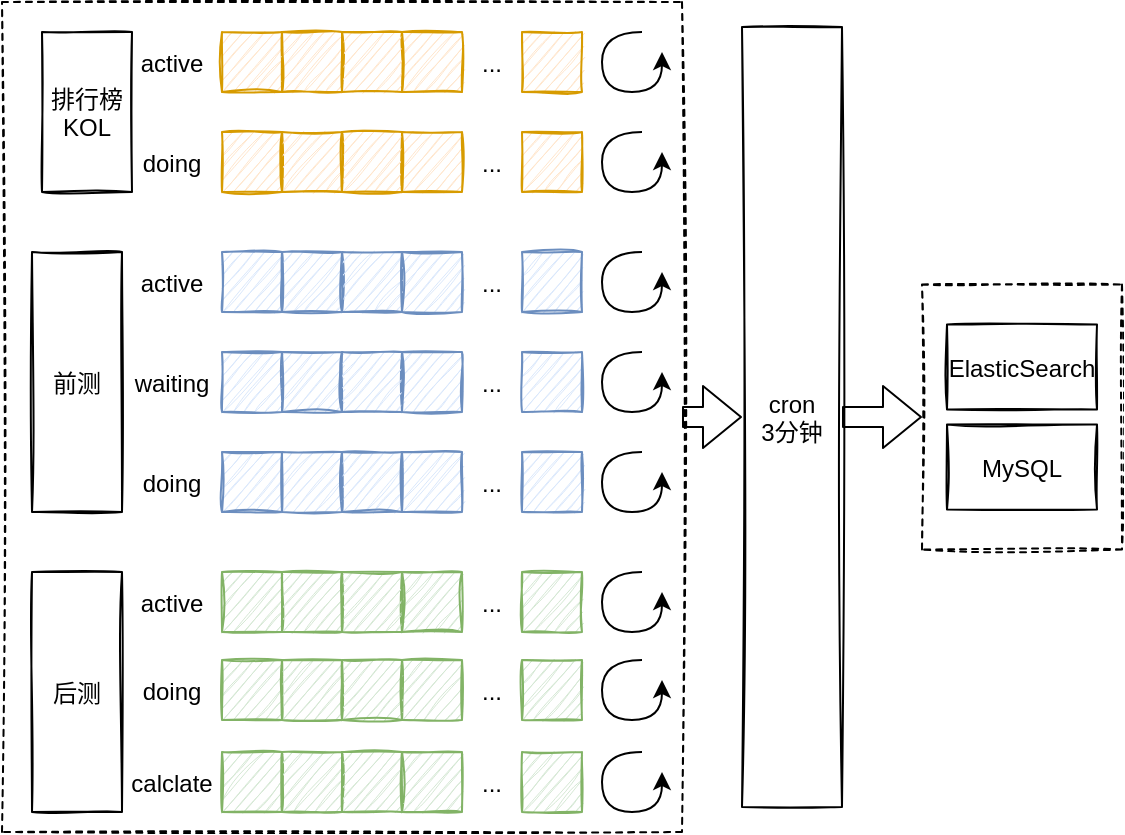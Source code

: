 <mxfile version="15.9.1" type="github">
  <diagram id="WP5HtbcuROSeyJWOQ-Aa" name="第 1 页">
    <mxGraphModel dx="946" dy="646" grid="1" gridSize="10" guides="1" tooltips="1" connect="1" arrows="1" fold="1" page="1" pageScale="1" pageWidth="1169" pageHeight="827" math="0" shadow="0">
      <root>
        <mxCell id="0" />
        <mxCell id="1" parent="0" />
        <mxCell id="VfmRdSo4ih5aXVGp20wE-120" value="" style="rounded=0;sketch=1;strokeColor=default;fillColor=none;dashed=1;" vertex="1" parent="1">
          <mxGeometry x="60" y="55" width="340" height="415" as="geometry" />
        </mxCell>
        <mxCell id="VfmRdSo4ih5aXVGp20wE-47" value="" style="group;" vertex="1" connectable="0" parent="1">
          <mxGeometry x="170" y="70" width="220" height="30" as="geometry" />
        </mxCell>
        <mxCell id="VfmRdSo4ih5aXVGp20wE-44" value="" style="group;" vertex="1" connectable="0" parent="VfmRdSo4ih5aXVGp20wE-47">
          <mxGeometry width="180" height="30" as="geometry" />
        </mxCell>
        <mxCell id="VfmRdSo4ih5aXVGp20wE-36" value="" style="rounded=0;sketch=1;fillColor=#ffe6cc;strokeColor=#d79b00;" vertex="1" parent="VfmRdSo4ih5aXVGp20wE-44">
          <mxGeometry width="30" height="30" as="geometry" />
        </mxCell>
        <mxCell id="VfmRdSo4ih5aXVGp20wE-39" value="" style="rounded=0;sketch=1;fillColor=#ffe6cc;strokeColor=#d79b00;" vertex="1" parent="VfmRdSo4ih5aXVGp20wE-44">
          <mxGeometry x="30" width="30" height="30" as="geometry" />
        </mxCell>
        <mxCell id="VfmRdSo4ih5aXVGp20wE-40" value="" style="rounded=0;sketch=1;fillColor=#ffe6cc;strokeColor=#d79b00;" vertex="1" parent="VfmRdSo4ih5aXVGp20wE-44">
          <mxGeometry x="90" width="30" height="30" as="geometry" />
        </mxCell>
        <mxCell id="VfmRdSo4ih5aXVGp20wE-41" value="" style="rounded=0;sketch=1;fillColor=#ffe6cc;strokeColor=#d79b00;" vertex="1" parent="VfmRdSo4ih5aXVGp20wE-44">
          <mxGeometry x="60" width="30" height="30" as="geometry" />
        </mxCell>
        <mxCell id="VfmRdSo4ih5aXVGp20wE-42" value="..." style="rounded=0;sketch=1;fillColor=none;strokeColor=none;" vertex="1" parent="VfmRdSo4ih5aXVGp20wE-44">
          <mxGeometry x="120" width="30" height="30" as="geometry" />
        </mxCell>
        <mxCell id="VfmRdSo4ih5aXVGp20wE-43" value="" style="rounded=0;sketch=1;fillColor=#ffe6cc;strokeColor=#d79b00;" vertex="1" parent="VfmRdSo4ih5aXVGp20wE-44">
          <mxGeometry x="150" width="30" height="30" as="geometry" />
        </mxCell>
        <mxCell id="VfmRdSo4ih5aXVGp20wE-46" value="" style="endArrow=classic;edgeStyle=orthogonalEdgeStyle;curved=1;" edge="1" parent="VfmRdSo4ih5aXVGp20wE-47">
          <mxGeometry width="50" height="50" relative="1" as="geometry">
            <mxPoint x="210" as="sourcePoint" />
            <mxPoint x="220" y="10" as="targetPoint" />
            <Array as="points">
              <mxPoint x="190" />
              <mxPoint x="190" y="30" />
              <mxPoint x="220" y="30" />
            </Array>
          </mxGeometry>
        </mxCell>
        <mxCell id="VfmRdSo4ih5aXVGp20wE-48" value="" style="group;" vertex="1" connectable="0" parent="1">
          <mxGeometry x="170" y="120" width="220" height="30" as="geometry" />
        </mxCell>
        <mxCell id="VfmRdSo4ih5aXVGp20wE-49" value="" style="group;" vertex="1" connectable="0" parent="VfmRdSo4ih5aXVGp20wE-48">
          <mxGeometry width="180" height="30" as="geometry" />
        </mxCell>
        <mxCell id="VfmRdSo4ih5aXVGp20wE-50" value="" style="rounded=0;sketch=1;fillColor=#ffe6cc;strokeColor=#d79b00;" vertex="1" parent="VfmRdSo4ih5aXVGp20wE-49">
          <mxGeometry width="30" height="30" as="geometry" />
        </mxCell>
        <mxCell id="VfmRdSo4ih5aXVGp20wE-51" value="" style="rounded=0;sketch=1;fillColor=#ffe6cc;strokeColor=#d79b00;" vertex="1" parent="VfmRdSo4ih5aXVGp20wE-49">
          <mxGeometry x="30" width="30" height="30" as="geometry" />
        </mxCell>
        <mxCell id="VfmRdSo4ih5aXVGp20wE-52" value="" style="rounded=0;sketch=1;fillColor=#ffe6cc;strokeColor=#d79b00;" vertex="1" parent="VfmRdSo4ih5aXVGp20wE-49">
          <mxGeometry x="90" width="30" height="30" as="geometry" />
        </mxCell>
        <mxCell id="VfmRdSo4ih5aXVGp20wE-53" value="" style="rounded=0;sketch=1;fillColor=#ffe6cc;strokeColor=#d79b00;" vertex="1" parent="VfmRdSo4ih5aXVGp20wE-49">
          <mxGeometry x="60" width="30" height="30" as="geometry" />
        </mxCell>
        <mxCell id="VfmRdSo4ih5aXVGp20wE-54" value="..." style="rounded=0;sketch=1;fillColor=none;strokeColor=none;" vertex="1" parent="VfmRdSo4ih5aXVGp20wE-49">
          <mxGeometry x="120" width="30" height="30" as="geometry" />
        </mxCell>
        <mxCell id="VfmRdSo4ih5aXVGp20wE-55" value="" style="rounded=0;sketch=1;fillColor=#ffe6cc;strokeColor=#d79b00;" vertex="1" parent="VfmRdSo4ih5aXVGp20wE-49">
          <mxGeometry x="150" width="30" height="30" as="geometry" />
        </mxCell>
        <mxCell id="VfmRdSo4ih5aXVGp20wE-56" value="" style="endArrow=classic;edgeStyle=orthogonalEdgeStyle;curved=1;" edge="1" parent="VfmRdSo4ih5aXVGp20wE-48">
          <mxGeometry width="50" height="50" relative="1" as="geometry">
            <mxPoint x="210" as="sourcePoint" />
            <mxPoint x="220" y="10" as="targetPoint" />
            <Array as="points">
              <mxPoint x="190" />
              <mxPoint x="190" y="30" />
              <mxPoint x="220" y="30" />
            </Array>
          </mxGeometry>
        </mxCell>
        <mxCell id="VfmRdSo4ih5aXVGp20wE-57" value="active" style="text;align=center;verticalAlign=middle;resizable=0;points=[];autosize=1;strokeColor=none;fillColor=none;" vertex="1" parent="1">
          <mxGeometry x="120" y="75" width="50" height="20" as="geometry" />
        </mxCell>
        <mxCell id="VfmRdSo4ih5aXVGp20wE-58" value="doing" style="text;align=center;verticalAlign=middle;resizable=0;points=[];autosize=1;strokeColor=none;fillColor=none;" vertex="1" parent="1">
          <mxGeometry x="125" y="125" width="40" height="20" as="geometry" />
        </mxCell>
        <mxCell id="VfmRdSo4ih5aXVGp20wE-59" value="排行榜&#xa;KOL" style="rounded=0;sketch=1;fillColor=none;" vertex="1" parent="1">
          <mxGeometry x="80" y="70" width="45" height="80" as="geometry" />
        </mxCell>
        <mxCell id="VfmRdSo4ih5aXVGp20wE-61" value="" style="group;" vertex="1" connectable="0" parent="1">
          <mxGeometry x="170" y="180" width="180" height="30" as="geometry" />
        </mxCell>
        <mxCell id="VfmRdSo4ih5aXVGp20wE-62" value="" style="rounded=0;sketch=1;fillColor=#dae8fc;strokeColor=#6c8ebf;" vertex="1" parent="VfmRdSo4ih5aXVGp20wE-61">
          <mxGeometry width="30" height="30" as="geometry" />
        </mxCell>
        <mxCell id="VfmRdSo4ih5aXVGp20wE-63" value="" style="rounded=0;sketch=1;fillColor=#dae8fc;strokeColor=#6c8ebf;" vertex="1" parent="VfmRdSo4ih5aXVGp20wE-61">
          <mxGeometry x="30" width="30" height="30" as="geometry" />
        </mxCell>
        <mxCell id="VfmRdSo4ih5aXVGp20wE-64" value="" style="rounded=0;sketch=1;fillColor=#dae8fc;strokeColor=#6c8ebf;" vertex="1" parent="VfmRdSo4ih5aXVGp20wE-61">
          <mxGeometry x="90" width="30" height="30" as="geometry" />
        </mxCell>
        <mxCell id="VfmRdSo4ih5aXVGp20wE-65" value="" style="rounded=0;sketch=1;fillColor=#dae8fc;strokeColor=#6c8ebf;" vertex="1" parent="VfmRdSo4ih5aXVGp20wE-61">
          <mxGeometry x="60" width="30" height="30" as="geometry" />
        </mxCell>
        <mxCell id="VfmRdSo4ih5aXVGp20wE-66" value="..." style="rounded=0;sketch=1;fillColor=none;strokeColor=none;" vertex="1" parent="VfmRdSo4ih5aXVGp20wE-61">
          <mxGeometry x="120" width="30" height="30" as="geometry" />
        </mxCell>
        <mxCell id="VfmRdSo4ih5aXVGp20wE-67" value="" style="rounded=0;sketch=1;fillColor=#dae8fc;strokeColor=#6c8ebf;" vertex="1" parent="VfmRdSo4ih5aXVGp20wE-61">
          <mxGeometry x="150" width="30" height="30" as="geometry" />
        </mxCell>
        <mxCell id="VfmRdSo4ih5aXVGp20wE-68" value="" style="endArrow=classic;edgeStyle=orthogonalEdgeStyle;curved=1;" edge="1" parent="1">
          <mxGeometry width="50" height="50" relative="1" as="geometry">
            <mxPoint x="380" y="180" as="sourcePoint" />
            <mxPoint x="390" y="190" as="targetPoint" />
            <Array as="points">
              <mxPoint x="360" y="180" />
              <mxPoint x="360" y="210" />
              <mxPoint x="390" y="210" />
            </Array>
          </mxGeometry>
        </mxCell>
        <mxCell id="VfmRdSo4ih5aXVGp20wE-70" value="" style="group;" vertex="1" connectable="0" parent="1">
          <mxGeometry x="170" y="230" width="180" height="30" as="geometry" />
        </mxCell>
        <mxCell id="VfmRdSo4ih5aXVGp20wE-71" value="" style="rounded=0;sketch=1;fillColor=#dae8fc;strokeColor=#6c8ebf;" vertex="1" parent="VfmRdSo4ih5aXVGp20wE-70">
          <mxGeometry width="30" height="30" as="geometry" />
        </mxCell>
        <mxCell id="VfmRdSo4ih5aXVGp20wE-72" value="" style="rounded=0;sketch=1;fillColor=#dae8fc;strokeColor=#6c8ebf;" vertex="1" parent="VfmRdSo4ih5aXVGp20wE-70">
          <mxGeometry x="30" width="30" height="30" as="geometry" />
        </mxCell>
        <mxCell id="VfmRdSo4ih5aXVGp20wE-73" value="" style="rounded=0;sketch=1;fillColor=#dae8fc;strokeColor=#6c8ebf;" vertex="1" parent="VfmRdSo4ih5aXVGp20wE-70">
          <mxGeometry x="90" width="30" height="30" as="geometry" />
        </mxCell>
        <mxCell id="VfmRdSo4ih5aXVGp20wE-74" value="" style="rounded=0;sketch=1;fillColor=#dae8fc;strokeColor=#6c8ebf;" vertex="1" parent="VfmRdSo4ih5aXVGp20wE-70">
          <mxGeometry x="60" width="30" height="30" as="geometry" />
        </mxCell>
        <mxCell id="VfmRdSo4ih5aXVGp20wE-75" value="..." style="rounded=0;sketch=1;fillColor=none;strokeColor=none;" vertex="1" parent="VfmRdSo4ih5aXVGp20wE-70">
          <mxGeometry x="120" width="30" height="30" as="geometry" />
        </mxCell>
        <mxCell id="VfmRdSo4ih5aXVGp20wE-76" value="" style="rounded=0;sketch=1;fillColor=#dae8fc;strokeColor=#6c8ebf;" vertex="1" parent="VfmRdSo4ih5aXVGp20wE-70">
          <mxGeometry x="150" width="30" height="30" as="geometry" />
        </mxCell>
        <mxCell id="VfmRdSo4ih5aXVGp20wE-77" value="" style="endArrow=classic;edgeStyle=orthogonalEdgeStyle;curved=1;" edge="1" parent="1">
          <mxGeometry width="50" height="50" relative="1" as="geometry">
            <mxPoint x="380" y="230" as="sourcePoint" />
            <mxPoint x="390" y="240" as="targetPoint" />
            <Array as="points">
              <mxPoint x="360" y="230" />
              <mxPoint x="360" y="260" />
              <mxPoint x="390" y="260" />
            </Array>
          </mxGeometry>
        </mxCell>
        <mxCell id="VfmRdSo4ih5aXVGp20wE-79" value="" style="group;" vertex="1" connectable="0" parent="1">
          <mxGeometry x="170" y="280" width="180" height="30" as="geometry" />
        </mxCell>
        <mxCell id="VfmRdSo4ih5aXVGp20wE-80" value="" style="rounded=0;sketch=1;fillColor=#dae8fc;strokeColor=#6c8ebf;" vertex="1" parent="VfmRdSo4ih5aXVGp20wE-79">
          <mxGeometry width="30" height="30" as="geometry" />
        </mxCell>
        <mxCell id="VfmRdSo4ih5aXVGp20wE-81" value="" style="rounded=0;sketch=1;fillColor=#dae8fc;strokeColor=#6c8ebf;" vertex="1" parent="VfmRdSo4ih5aXVGp20wE-79">
          <mxGeometry x="30" width="30" height="30" as="geometry" />
        </mxCell>
        <mxCell id="VfmRdSo4ih5aXVGp20wE-82" value="" style="rounded=0;sketch=1;fillColor=#dae8fc;strokeColor=#6c8ebf;" vertex="1" parent="VfmRdSo4ih5aXVGp20wE-79">
          <mxGeometry x="90" width="30" height="30" as="geometry" />
        </mxCell>
        <mxCell id="VfmRdSo4ih5aXVGp20wE-83" value="" style="rounded=0;sketch=1;fillColor=#dae8fc;strokeColor=#6c8ebf;" vertex="1" parent="VfmRdSo4ih5aXVGp20wE-79">
          <mxGeometry x="60" width="30" height="30" as="geometry" />
        </mxCell>
        <mxCell id="VfmRdSo4ih5aXVGp20wE-84" value="..." style="rounded=0;sketch=1;fillColor=none;strokeColor=none;" vertex="1" parent="VfmRdSo4ih5aXVGp20wE-79">
          <mxGeometry x="120" width="30" height="30" as="geometry" />
        </mxCell>
        <mxCell id="VfmRdSo4ih5aXVGp20wE-85" value="" style="rounded=0;sketch=1;fillColor=#dae8fc;strokeColor=#6c8ebf;" vertex="1" parent="VfmRdSo4ih5aXVGp20wE-79">
          <mxGeometry x="150" width="30" height="30" as="geometry" />
        </mxCell>
        <mxCell id="VfmRdSo4ih5aXVGp20wE-86" value="" style="endArrow=classic;edgeStyle=orthogonalEdgeStyle;curved=1;" edge="1" parent="1">
          <mxGeometry width="50" height="50" relative="1" as="geometry">
            <mxPoint x="380" y="280" as="sourcePoint" />
            <mxPoint x="390" y="290" as="targetPoint" />
            <Array as="points">
              <mxPoint x="360" y="280" />
              <mxPoint x="360" y="310" />
              <mxPoint x="390" y="310" />
            </Array>
          </mxGeometry>
        </mxCell>
        <mxCell id="VfmRdSo4ih5aXVGp20wE-87" value="active" style="text;align=center;verticalAlign=middle;resizable=0;points=[];autosize=1;strokeColor=none;fillColor=none;" vertex="1" parent="1">
          <mxGeometry x="120" y="185" width="50" height="20" as="geometry" />
        </mxCell>
        <mxCell id="VfmRdSo4ih5aXVGp20wE-88" value="doing" style="text;align=center;verticalAlign=middle;resizable=0;points=[];autosize=1;strokeColor=none;fillColor=none;" vertex="1" parent="1">
          <mxGeometry x="125" y="285" width="40" height="20" as="geometry" />
        </mxCell>
        <mxCell id="VfmRdSo4ih5aXVGp20wE-89" value="waiting" style="text;align=center;verticalAlign=middle;resizable=0;points=[];autosize=1;strokeColor=none;fillColor=none;" vertex="1" parent="1">
          <mxGeometry x="120" y="235" width="50" height="20" as="geometry" />
        </mxCell>
        <mxCell id="VfmRdSo4ih5aXVGp20wE-90" value="前测" style="rounded=0;sketch=1;fillColor=none;" vertex="1" parent="1">
          <mxGeometry x="75" y="180" width="45" height="130" as="geometry" />
        </mxCell>
        <mxCell id="VfmRdSo4ih5aXVGp20wE-91" value="" style="group;" vertex="1" connectable="0" parent="1">
          <mxGeometry x="170" y="340" width="180" height="30" as="geometry" />
        </mxCell>
        <mxCell id="VfmRdSo4ih5aXVGp20wE-92" value="" style="rounded=0;sketch=1;fillColor=#d5e8d4;strokeColor=#82b366;" vertex="1" parent="VfmRdSo4ih5aXVGp20wE-91">
          <mxGeometry width="30" height="30" as="geometry" />
        </mxCell>
        <mxCell id="VfmRdSo4ih5aXVGp20wE-93" value="" style="rounded=0;sketch=1;fillColor=#d5e8d4;strokeColor=#82b366;" vertex="1" parent="VfmRdSo4ih5aXVGp20wE-91">
          <mxGeometry x="30" width="30" height="30" as="geometry" />
        </mxCell>
        <mxCell id="VfmRdSo4ih5aXVGp20wE-94" value="" style="rounded=0;sketch=1;fillColor=#d5e8d4;strokeColor=#82b366;" vertex="1" parent="VfmRdSo4ih5aXVGp20wE-91">
          <mxGeometry x="90" width="30" height="30" as="geometry" />
        </mxCell>
        <mxCell id="VfmRdSo4ih5aXVGp20wE-95" value="" style="rounded=0;sketch=1;fillColor=#d5e8d4;strokeColor=#82b366;" vertex="1" parent="VfmRdSo4ih5aXVGp20wE-91">
          <mxGeometry x="60" width="30" height="30" as="geometry" />
        </mxCell>
        <mxCell id="VfmRdSo4ih5aXVGp20wE-96" value="..." style="rounded=0;sketch=1;fillColor=none;strokeColor=none;" vertex="1" parent="VfmRdSo4ih5aXVGp20wE-91">
          <mxGeometry x="120" width="30" height="30" as="geometry" />
        </mxCell>
        <mxCell id="VfmRdSo4ih5aXVGp20wE-97" value="" style="rounded=0;sketch=1;fillColor=#d5e8d4;strokeColor=#82b366;" vertex="1" parent="VfmRdSo4ih5aXVGp20wE-91">
          <mxGeometry x="150" width="30" height="30" as="geometry" />
        </mxCell>
        <mxCell id="VfmRdSo4ih5aXVGp20wE-98" value="" style="endArrow=classic;edgeStyle=orthogonalEdgeStyle;curved=1;" edge="1" parent="1">
          <mxGeometry width="50" height="50" relative="1" as="geometry">
            <mxPoint x="380" y="340" as="sourcePoint" />
            <mxPoint x="390" y="350" as="targetPoint" />
            <Array as="points">
              <mxPoint x="360" y="340" />
              <mxPoint x="360" y="370" />
              <mxPoint x="390" y="370" />
            </Array>
          </mxGeometry>
        </mxCell>
        <mxCell id="VfmRdSo4ih5aXVGp20wE-99" value="" style="group;" vertex="1" connectable="0" parent="1">
          <mxGeometry x="170" y="384" width="180" height="30" as="geometry" />
        </mxCell>
        <mxCell id="VfmRdSo4ih5aXVGp20wE-100" value="" style="rounded=0;sketch=1;fillColor=#d5e8d4;strokeColor=#82b366;" vertex="1" parent="VfmRdSo4ih5aXVGp20wE-99">
          <mxGeometry width="30" height="30" as="geometry" />
        </mxCell>
        <mxCell id="VfmRdSo4ih5aXVGp20wE-101" value="" style="rounded=0;sketch=1;fillColor=#d5e8d4;strokeColor=#82b366;" vertex="1" parent="VfmRdSo4ih5aXVGp20wE-99">
          <mxGeometry x="30" width="30" height="30" as="geometry" />
        </mxCell>
        <mxCell id="VfmRdSo4ih5aXVGp20wE-102" value="" style="rounded=0;sketch=1;fillColor=#d5e8d4;strokeColor=#82b366;" vertex="1" parent="VfmRdSo4ih5aXVGp20wE-99">
          <mxGeometry x="90" width="30" height="30" as="geometry" />
        </mxCell>
        <mxCell id="VfmRdSo4ih5aXVGp20wE-103" value="" style="rounded=0;sketch=1;fillColor=#d5e8d4;strokeColor=#82b366;" vertex="1" parent="VfmRdSo4ih5aXVGp20wE-99">
          <mxGeometry x="60" width="30" height="30" as="geometry" />
        </mxCell>
        <mxCell id="VfmRdSo4ih5aXVGp20wE-104" value="..." style="rounded=0;sketch=1;fillColor=none;strokeColor=none;" vertex="1" parent="VfmRdSo4ih5aXVGp20wE-99">
          <mxGeometry x="120" width="30" height="30" as="geometry" />
        </mxCell>
        <mxCell id="VfmRdSo4ih5aXVGp20wE-105" value="" style="rounded=0;sketch=1;fillColor=#d5e8d4;strokeColor=#82b366;" vertex="1" parent="VfmRdSo4ih5aXVGp20wE-99">
          <mxGeometry x="150" width="30" height="30" as="geometry" />
        </mxCell>
        <mxCell id="VfmRdSo4ih5aXVGp20wE-106" value="" style="endArrow=classic;edgeStyle=orthogonalEdgeStyle;curved=1;" edge="1" parent="1">
          <mxGeometry width="50" height="50" relative="1" as="geometry">
            <mxPoint x="380" y="384" as="sourcePoint" />
            <mxPoint x="390" y="394" as="targetPoint" />
            <Array as="points">
              <mxPoint x="360" y="384" />
              <mxPoint x="360" y="414" />
              <mxPoint x="390" y="414" />
            </Array>
          </mxGeometry>
        </mxCell>
        <mxCell id="VfmRdSo4ih5aXVGp20wE-107" value="" style="group;" vertex="1" connectable="0" parent="1">
          <mxGeometry x="170" y="430" width="180" height="30" as="geometry" />
        </mxCell>
        <mxCell id="VfmRdSo4ih5aXVGp20wE-108" value="" style="rounded=0;sketch=1;fillColor=#d5e8d4;strokeColor=#82b366;" vertex="1" parent="VfmRdSo4ih5aXVGp20wE-107">
          <mxGeometry width="30" height="30" as="geometry" />
        </mxCell>
        <mxCell id="VfmRdSo4ih5aXVGp20wE-109" value="" style="rounded=0;sketch=1;fillColor=#d5e8d4;strokeColor=#82b366;" vertex="1" parent="VfmRdSo4ih5aXVGp20wE-107">
          <mxGeometry x="30" width="30" height="30" as="geometry" />
        </mxCell>
        <mxCell id="VfmRdSo4ih5aXVGp20wE-110" value="" style="rounded=0;sketch=1;fillColor=#d5e8d4;strokeColor=#82b366;" vertex="1" parent="VfmRdSo4ih5aXVGp20wE-107">
          <mxGeometry x="90" width="30" height="30" as="geometry" />
        </mxCell>
        <mxCell id="VfmRdSo4ih5aXVGp20wE-111" value="" style="rounded=0;sketch=1;fillColor=#d5e8d4;strokeColor=#82b366;" vertex="1" parent="VfmRdSo4ih5aXVGp20wE-107">
          <mxGeometry x="60" width="30" height="30" as="geometry" />
        </mxCell>
        <mxCell id="VfmRdSo4ih5aXVGp20wE-112" value="..." style="rounded=0;sketch=1;fillColor=none;strokeColor=none;" vertex="1" parent="VfmRdSo4ih5aXVGp20wE-107">
          <mxGeometry x="120" width="30" height="30" as="geometry" />
        </mxCell>
        <mxCell id="VfmRdSo4ih5aXVGp20wE-113" value="" style="rounded=0;sketch=1;fillColor=#d5e8d4;strokeColor=#82b366;" vertex="1" parent="VfmRdSo4ih5aXVGp20wE-107">
          <mxGeometry x="150" width="30" height="30" as="geometry" />
        </mxCell>
        <mxCell id="VfmRdSo4ih5aXVGp20wE-114" value="" style="endArrow=classic;edgeStyle=orthogonalEdgeStyle;curved=1;" edge="1" parent="1">
          <mxGeometry width="50" height="50" relative="1" as="geometry">
            <mxPoint x="380" y="430" as="sourcePoint" />
            <mxPoint x="390" y="440" as="targetPoint" />
            <Array as="points">
              <mxPoint x="360" y="430" />
              <mxPoint x="360" y="460" />
              <mxPoint x="390" y="460" />
            </Array>
          </mxGeometry>
        </mxCell>
        <mxCell id="VfmRdSo4ih5aXVGp20wE-115" value="active" style="text;align=center;verticalAlign=middle;resizable=0;points=[];autosize=1;strokeColor=none;fillColor=none;" vertex="1" parent="1">
          <mxGeometry x="120" y="345" width="50" height="20" as="geometry" />
        </mxCell>
        <mxCell id="VfmRdSo4ih5aXVGp20wE-116" value="doing" style="text;align=center;verticalAlign=middle;resizable=0;points=[];autosize=1;strokeColor=none;fillColor=none;" vertex="1" parent="1">
          <mxGeometry x="125" y="389" width="40" height="20" as="geometry" />
        </mxCell>
        <mxCell id="VfmRdSo4ih5aXVGp20wE-117" value="calclate" style="text;align=center;verticalAlign=middle;resizable=0;points=[];autosize=1;strokeColor=none;fillColor=none;" vertex="1" parent="1">
          <mxGeometry x="115" y="435" width="60" height="20" as="geometry" />
        </mxCell>
        <mxCell id="VfmRdSo4ih5aXVGp20wE-118" value="后测" style="rounded=0;sketch=1;fillColor=none;" vertex="1" parent="1">
          <mxGeometry x="75" y="340" width="45" height="120" as="geometry" />
        </mxCell>
        <mxCell id="VfmRdSo4ih5aXVGp20wE-122" value="" style="edgeStyle=orthogonalEdgeStyle;shape=flexArrow;curved=1;orthogonalLoop=1;jettySize=auto;exitX=1;exitY=0.5;exitDx=0;exitDy=0;strokeColor=default;entryX=0;entryY=0.5;entryDx=0;entryDy=0;" edge="1" parent="1" source="VfmRdSo4ih5aXVGp20wE-119" target="VfmRdSo4ih5aXVGp20wE-123">
          <mxGeometry relative="1" as="geometry">
            <mxPoint x="520" y="263" as="targetPoint" />
          </mxGeometry>
        </mxCell>
        <mxCell id="VfmRdSo4ih5aXVGp20wE-119" value="cron&#xa;3分钟" style="rounded=0;sketch=1;strokeColor=default;fillColor=none;" vertex="1" parent="1">
          <mxGeometry x="430" y="67.5" width="50" height="390" as="geometry" />
        </mxCell>
        <mxCell id="VfmRdSo4ih5aXVGp20wE-121" value="" style="edgeStyle=orthogonalEdgeStyle;curved=1;orthogonalLoop=1;jettySize=auto;exitX=1;exitY=0.5;exitDx=0;exitDy=0;entryX=0;entryY=0.5;entryDx=0;entryDy=0;strokeColor=default;shape=flexArrow;" edge="1" parent="1" source="VfmRdSo4ih5aXVGp20wE-120" target="VfmRdSo4ih5aXVGp20wE-119">
          <mxGeometry relative="1" as="geometry" />
        </mxCell>
        <mxCell id="VfmRdSo4ih5aXVGp20wE-128" value="" style="group;" vertex="1" connectable="0" parent="1">
          <mxGeometry x="520" y="196.25" width="100" height="132.5" as="geometry" />
        </mxCell>
        <mxCell id="VfmRdSo4ih5aXVGp20wE-123" value="" style="rounded=0;dashed=1;sketch=1;strokeColor=default;fillColor=none;" vertex="1" parent="VfmRdSo4ih5aXVGp20wE-128">
          <mxGeometry width="100" height="132.5" as="geometry" />
        </mxCell>
        <mxCell id="VfmRdSo4ih5aXVGp20wE-126" value="ElasticSearch" style="rounded=0;sketch=1;strokeColor=default;fillColor=none;" vertex="1" parent="VfmRdSo4ih5aXVGp20wE-128">
          <mxGeometry x="12.5" y="20" width="75" height="42.5" as="geometry" />
        </mxCell>
        <mxCell id="VfmRdSo4ih5aXVGp20wE-127" value="MySQL" style="rounded=0;sketch=1;strokeColor=default;fillColor=none;" vertex="1" parent="VfmRdSo4ih5aXVGp20wE-128">
          <mxGeometry x="12.5" y="70" width="75" height="42.5" as="geometry" />
        </mxCell>
      </root>
    </mxGraphModel>
  </diagram>
</mxfile>
